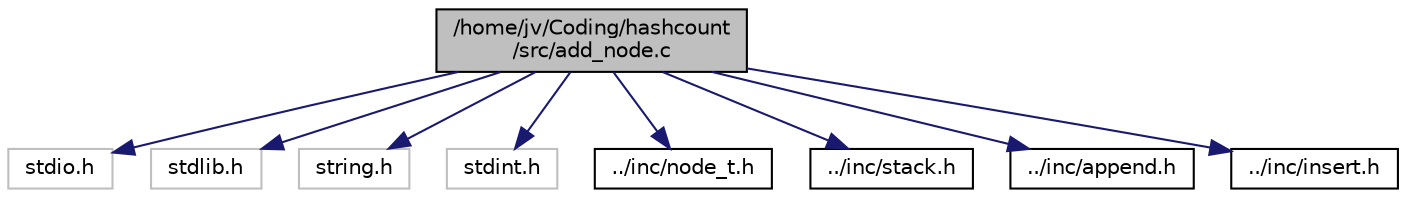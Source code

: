 digraph "/home/jv/Coding/hashcount/src/add_node.c"
{
 // LATEX_PDF_SIZE
  edge [fontname="Helvetica",fontsize="10",labelfontname="Helvetica",labelfontsize="10"];
  node [fontname="Helvetica",fontsize="10",shape=record];
  Node1 [label="/home/jv/Coding/hashcount\l/src/add_node.c",height=0.2,width=0.4,color="black", fillcolor="grey75", style="filled", fontcolor="black",tooltip=" "];
  Node1 -> Node2 [color="midnightblue",fontsize="10",style="solid"];
  Node2 [label="stdio.h",height=0.2,width=0.4,color="grey75", fillcolor="white", style="filled",tooltip=" "];
  Node1 -> Node3 [color="midnightblue",fontsize="10",style="solid"];
  Node3 [label="stdlib.h",height=0.2,width=0.4,color="grey75", fillcolor="white", style="filled",tooltip=" "];
  Node1 -> Node4 [color="midnightblue",fontsize="10",style="solid"];
  Node4 [label="string.h",height=0.2,width=0.4,color="grey75", fillcolor="white", style="filled",tooltip=" "];
  Node1 -> Node5 [color="midnightblue",fontsize="10",style="solid"];
  Node5 [label="stdint.h",height=0.2,width=0.4,color="grey75", fillcolor="white", style="filled",tooltip=" "];
  Node1 -> Node6 [color="midnightblue",fontsize="10",style="solid"];
  Node6 [label="../inc/node_t.h",height=0.2,width=0.4,color="black", fillcolor="white", style="filled",URL="$node__t_8h_source.html",tooltip=" "];
  Node1 -> Node7 [color="midnightblue",fontsize="10",style="solid"];
  Node7 [label="../inc/stack.h",height=0.2,width=0.4,color="black", fillcolor="white", style="filled",URL="$stack_8h_source.html",tooltip=" "];
  Node1 -> Node8 [color="midnightblue",fontsize="10",style="solid"];
  Node8 [label="../inc/append.h",height=0.2,width=0.4,color="black", fillcolor="white", style="filled",URL="$append_8h_source.html",tooltip=" "];
  Node1 -> Node9 [color="midnightblue",fontsize="10",style="solid"];
  Node9 [label="../inc/insert.h",height=0.2,width=0.4,color="black", fillcolor="white", style="filled",URL="$insert_8h_source.html",tooltip=" "];
}
